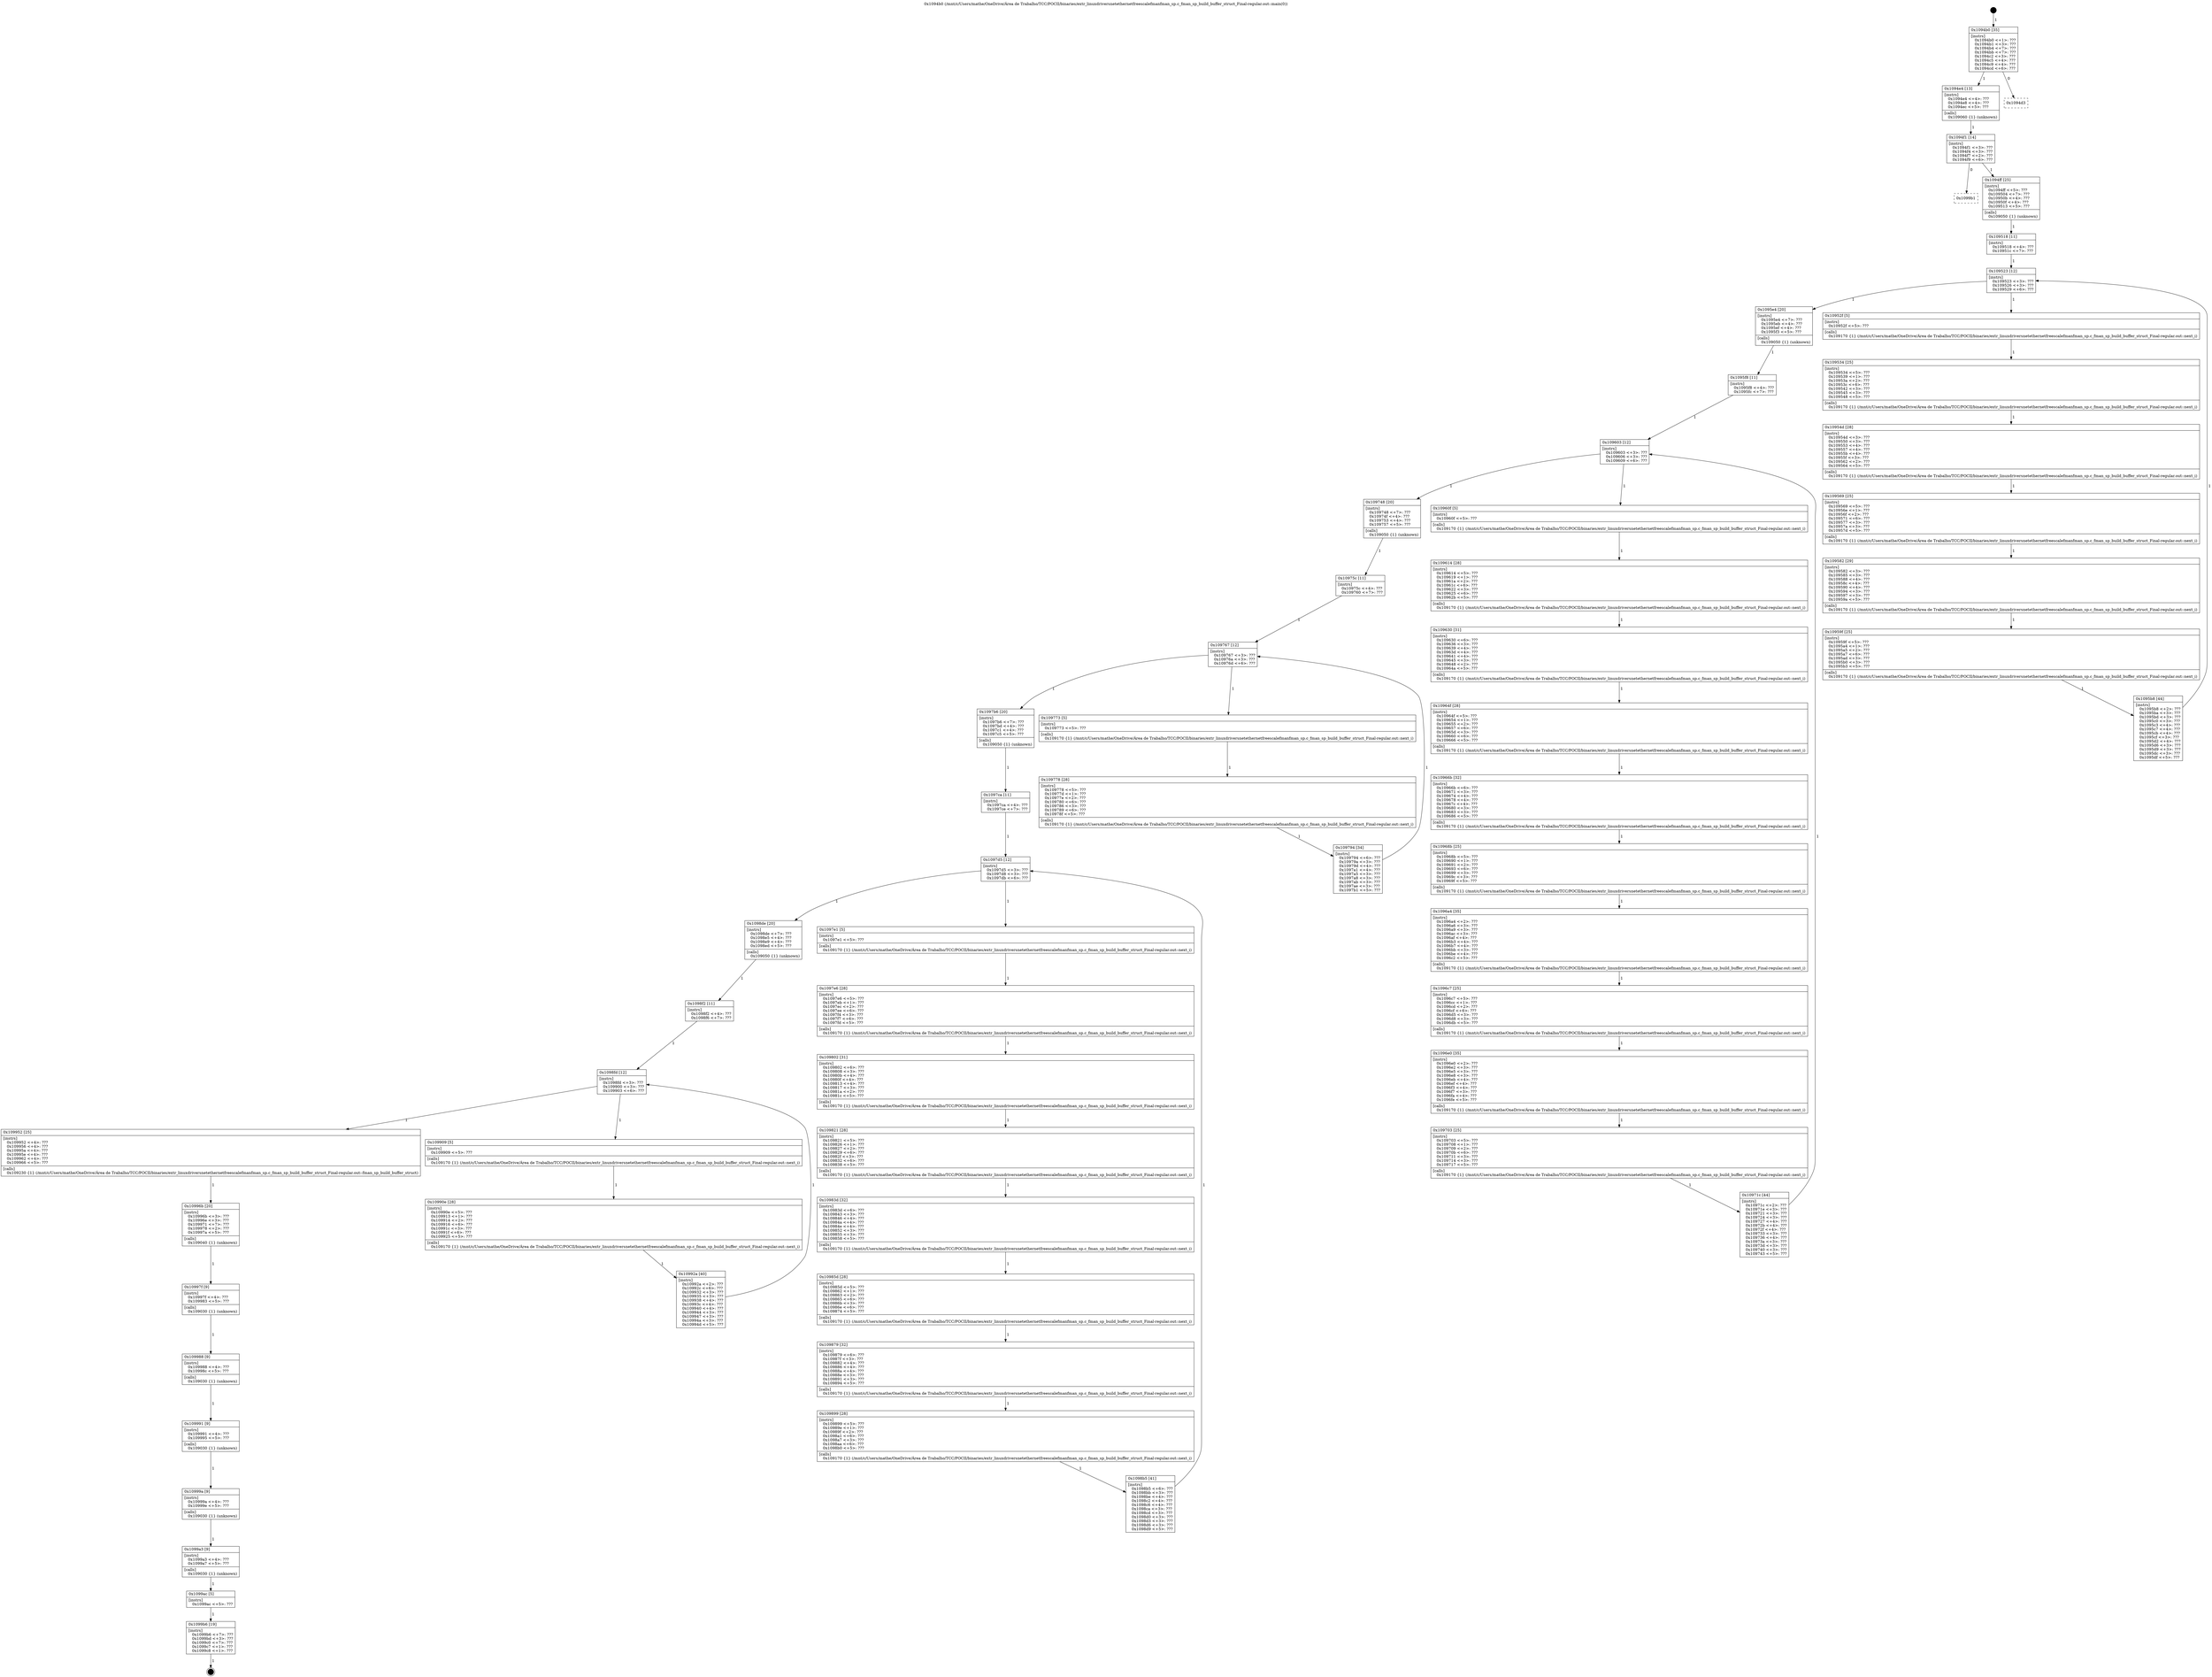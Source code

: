 digraph "0x1094b0" {
  label = "0x1094b0 (/mnt/c/Users/mathe/OneDrive/Área de Trabalho/TCC/POCII/binaries/extr_linuxdriversnetethernetfreescalefmanfman_sp.c_fman_sp_build_buffer_struct_Final-regular.out::main(0))"
  labelloc = "t"
  node[shape=record]

  Entry [label="",width=0.3,height=0.3,shape=circle,fillcolor=black,style=filled]
  "0x1094b0" [label="{
     0x1094b0 [35]\l
     | [instrs]\l
     &nbsp;&nbsp;0x1094b0 \<+1\>: ???\l
     &nbsp;&nbsp;0x1094b1 \<+3\>: ???\l
     &nbsp;&nbsp;0x1094b4 \<+7\>: ???\l
     &nbsp;&nbsp;0x1094bb \<+7\>: ???\l
     &nbsp;&nbsp;0x1094c2 \<+3\>: ???\l
     &nbsp;&nbsp;0x1094c5 \<+4\>: ???\l
     &nbsp;&nbsp;0x1094c9 \<+4\>: ???\l
     &nbsp;&nbsp;0x1094cd \<+6\>: ???\l
  }"]
  "0x1094e4" [label="{
     0x1094e4 [13]\l
     | [instrs]\l
     &nbsp;&nbsp;0x1094e4 \<+4\>: ???\l
     &nbsp;&nbsp;0x1094e8 \<+4\>: ???\l
     &nbsp;&nbsp;0x1094ec \<+5\>: ???\l
     | [calls]\l
     &nbsp;&nbsp;0x109060 \{1\} (unknown)\l
  }"]
  "0x1094d3" [label="{
     0x1094d3\l
  }", style=dashed]
  "0x1094f1" [label="{
     0x1094f1 [14]\l
     | [instrs]\l
     &nbsp;&nbsp;0x1094f1 \<+3\>: ???\l
     &nbsp;&nbsp;0x1094f4 \<+3\>: ???\l
     &nbsp;&nbsp;0x1094f7 \<+2\>: ???\l
     &nbsp;&nbsp;0x1094f9 \<+6\>: ???\l
  }"]
  "0x1099b1" [label="{
     0x1099b1\l
  }", style=dashed]
  "0x1094ff" [label="{
     0x1094ff [25]\l
     | [instrs]\l
     &nbsp;&nbsp;0x1094ff \<+5\>: ???\l
     &nbsp;&nbsp;0x109504 \<+7\>: ???\l
     &nbsp;&nbsp;0x10950b \<+4\>: ???\l
     &nbsp;&nbsp;0x10950f \<+4\>: ???\l
     &nbsp;&nbsp;0x109513 \<+5\>: ???\l
     | [calls]\l
     &nbsp;&nbsp;0x109050 \{1\} (unknown)\l
  }"]
  Exit [label="",width=0.3,height=0.3,shape=circle,fillcolor=black,style=filled,peripheries=2]
  "0x109523" [label="{
     0x109523 [12]\l
     | [instrs]\l
     &nbsp;&nbsp;0x109523 \<+3\>: ???\l
     &nbsp;&nbsp;0x109526 \<+3\>: ???\l
     &nbsp;&nbsp;0x109529 \<+6\>: ???\l
  }"]
  "0x1095e4" [label="{
     0x1095e4 [20]\l
     | [instrs]\l
     &nbsp;&nbsp;0x1095e4 \<+7\>: ???\l
     &nbsp;&nbsp;0x1095eb \<+4\>: ???\l
     &nbsp;&nbsp;0x1095ef \<+4\>: ???\l
     &nbsp;&nbsp;0x1095f3 \<+5\>: ???\l
     | [calls]\l
     &nbsp;&nbsp;0x109050 \{1\} (unknown)\l
  }"]
  "0x10952f" [label="{
     0x10952f [5]\l
     | [instrs]\l
     &nbsp;&nbsp;0x10952f \<+5\>: ???\l
     | [calls]\l
     &nbsp;&nbsp;0x109170 \{1\} (/mnt/c/Users/mathe/OneDrive/Área de Trabalho/TCC/POCII/binaries/extr_linuxdriversnetethernetfreescalefmanfman_sp.c_fman_sp_build_buffer_struct_Final-regular.out::next_i)\l
  }"]
  "0x109534" [label="{
     0x109534 [25]\l
     | [instrs]\l
     &nbsp;&nbsp;0x109534 \<+5\>: ???\l
     &nbsp;&nbsp;0x109539 \<+1\>: ???\l
     &nbsp;&nbsp;0x10953a \<+2\>: ???\l
     &nbsp;&nbsp;0x10953c \<+6\>: ???\l
     &nbsp;&nbsp;0x109542 \<+3\>: ???\l
     &nbsp;&nbsp;0x109545 \<+3\>: ???\l
     &nbsp;&nbsp;0x109548 \<+5\>: ???\l
     | [calls]\l
     &nbsp;&nbsp;0x109170 \{1\} (/mnt/c/Users/mathe/OneDrive/Área de Trabalho/TCC/POCII/binaries/extr_linuxdriversnetethernetfreescalefmanfman_sp.c_fman_sp_build_buffer_struct_Final-regular.out::next_i)\l
  }"]
  "0x10954d" [label="{
     0x10954d [28]\l
     | [instrs]\l
     &nbsp;&nbsp;0x10954d \<+3\>: ???\l
     &nbsp;&nbsp;0x109550 \<+3\>: ???\l
     &nbsp;&nbsp;0x109553 \<+4\>: ???\l
     &nbsp;&nbsp;0x109557 \<+4\>: ???\l
     &nbsp;&nbsp;0x10955b \<+4\>: ???\l
     &nbsp;&nbsp;0x10955f \<+3\>: ???\l
     &nbsp;&nbsp;0x109562 \<+2\>: ???\l
     &nbsp;&nbsp;0x109564 \<+5\>: ???\l
     | [calls]\l
     &nbsp;&nbsp;0x109170 \{1\} (/mnt/c/Users/mathe/OneDrive/Área de Trabalho/TCC/POCII/binaries/extr_linuxdriversnetethernetfreescalefmanfman_sp.c_fman_sp_build_buffer_struct_Final-regular.out::next_i)\l
  }"]
  "0x109569" [label="{
     0x109569 [25]\l
     | [instrs]\l
     &nbsp;&nbsp;0x109569 \<+5\>: ???\l
     &nbsp;&nbsp;0x10956e \<+1\>: ???\l
     &nbsp;&nbsp;0x10956f \<+2\>: ???\l
     &nbsp;&nbsp;0x109571 \<+6\>: ???\l
     &nbsp;&nbsp;0x109577 \<+3\>: ???\l
     &nbsp;&nbsp;0x10957a \<+3\>: ???\l
     &nbsp;&nbsp;0x10957d \<+5\>: ???\l
     | [calls]\l
     &nbsp;&nbsp;0x109170 \{1\} (/mnt/c/Users/mathe/OneDrive/Área de Trabalho/TCC/POCII/binaries/extr_linuxdriversnetethernetfreescalefmanfman_sp.c_fman_sp_build_buffer_struct_Final-regular.out::next_i)\l
  }"]
  "0x109582" [label="{
     0x109582 [29]\l
     | [instrs]\l
     &nbsp;&nbsp;0x109582 \<+3\>: ???\l
     &nbsp;&nbsp;0x109585 \<+3\>: ???\l
     &nbsp;&nbsp;0x109588 \<+4\>: ???\l
     &nbsp;&nbsp;0x10958c \<+4\>: ???\l
     &nbsp;&nbsp;0x109590 \<+4\>: ???\l
     &nbsp;&nbsp;0x109594 \<+3\>: ???\l
     &nbsp;&nbsp;0x109597 \<+3\>: ???\l
     &nbsp;&nbsp;0x10959a \<+5\>: ???\l
     | [calls]\l
     &nbsp;&nbsp;0x109170 \{1\} (/mnt/c/Users/mathe/OneDrive/Área de Trabalho/TCC/POCII/binaries/extr_linuxdriversnetethernetfreescalefmanfman_sp.c_fman_sp_build_buffer_struct_Final-regular.out::next_i)\l
  }"]
  "0x10959f" [label="{
     0x10959f [25]\l
     | [instrs]\l
     &nbsp;&nbsp;0x10959f \<+5\>: ???\l
     &nbsp;&nbsp;0x1095a4 \<+1\>: ???\l
     &nbsp;&nbsp;0x1095a5 \<+2\>: ???\l
     &nbsp;&nbsp;0x1095a7 \<+6\>: ???\l
     &nbsp;&nbsp;0x1095ad \<+3\>: ???\l
     &nbsp;&nbsp;0x1095b0 \<+3\>: ???\l
     &nbsp;&nbsp;0x1095b3 \<+5\>: ???\l
     | [calls]\l
     &nbsp;&nbsp;0x109170 \{1\} (/mnt/c/Users/mathe/OneDrive/Área de Trabalho/TCC/POCII/binaries/extr_linuxdriversnetethernetfreescalefmanfman_sp.c_fman_sp_build_buffer_struct_Final-regular.out::next_i)\l
  }"]
  "0x1095b8" [label="{
     0x1095b8 [44]\l
     | [instrs]\l
     &nbsp;&nbsp;0x1095b8 \<+2\>: ???\l
     &nbsp;&nbsp;0x1095ba \<+3\>: ???\l
     &nbsp;&nbsp;0x1095bd \<+3\>: ???\l
     &nbsp;&nbsp;0x1095c0 \<+3\>: ???\l
     &nbsp;&nbsp;0x1095c3 \<+4\>: ???\l
     &nbsp;&nbsp;0x1095c7 \<+4\>: ???\l
     &nbsp;&nbsp;0x1095cb \<+4\>: ???\l
     &nbsp;&nbsp;0x1095cf \<+3\>: ???\l
     &nbsp;&nbsp;0x1095d2 \<+4\>: ???\l
     &nbsp;&nbsp;0x1095d6 \<+3\>: ???\l
     &nbsp;&nbsp;0x1095d9 \<+3\>: ???\l
     &nbsp;&nbsp;0x1095dc \<+3\>: ???\l
     &nbsp;&nbsp;0x1095df \<+5\>: ???\l
  }"]
  "0x109518" [label="{
     0x109518 [11]\l
     | [instrs]\l
     &nbsp;&nbsp;0x109518 \<+4\>: ???\l
     &nbsp;&nbsp;0x10951c \<+7\>: ???\l
  }"]
  "0x109603" [label="{
     0x109603 [12]\l
     | [instrs]\l
     &nbsp;&nbsp;0x109603 \<+3\>: ???\l
     &nbsp;&nbsp;0x109606 \<+3\>: ???\l
     &nbsp;&nbsp;0x109609 \<+6\>: ???\l
  }"]
  "0x109748" [label="{
     0x109748 [20]\l
     | [instrs]\l
     &nbsp;&nbsp;0x109748 \<+7\>: ???\l
     &nbsp;&nbsp;0x10974f \<+4\>: ???\l
     &nbsp;&nbsp;0x109753 \<+4\>: ???\l
     &nbsp;&nbsp;0x109757 \<+5\>: ???\l
     | [calls]\l
     &nbsp;&nbsp;0x109050 \{1\} (unknown)\l
  }"]
  "0x10960f" [label="{
     0x10960f [5]\l
     | [instrs]\l
     &nbsp;&nbsp;0x10960f \<+5\>: ???\l
     | [calls]\l
     &nbsp;&nbsp;0x109170 \{1\} (/mnt/c/Users/mathe/OneDrive/Área de Trabalho/TCC/POCII/binaries/extr_linuxdriversnetethernetfreescalefmanfman_sp.c_fman_sp_build_buffer_struct_Final-regular.out::next_i)\l
  }"]
  "0x109614" [label="{
     0x109614 [28]\l
     | [instrs]\l
     &nbsp;&nbsp;0x109614 \<+5\>: ???\l
     &nbsp;&nbsp;0x109619 \<+1\>: ???\l
     &nbsp;&nbsp;0x10961a \<+2\>: ???\l
     &nbsp;&nbsp;0x10961c \<+6\>: ???\l
     &nbsp;&nbsp;0x109622 \<+3\>: ???\l
     &nbsp;&nbsp;0x109625 \<+6\>: ???\l
     &nbsp;&nbsp;0x10962b \<+5\>: ???\l
     | [calls]\l
     &nbsp;&nbsp;0x109170 \{1\} (/mnt/c/Users/mathe/OneDrive/Área de Trabalho/TCC/POCII/binaries/extr_linuxdriversnetethernetfreescalefmanfman_sp.c_fman_sp_build_buffer_struct_Final-regular.out::next_i)\l
  }"]
  "0x109630" [label="{
     0x109630 [31]\l
     | [instrs]\l
     &nbsp;&nbsp;0x109630 \<+6\>: ???\l
     &nbsp;&nbsp;0x109636 \<+3\>: ???\l
     &nbsp;&nbsp;0x109639 \<+4\>: ???\l
     &nbsp;&nbsp;0x10963d \<+4\>: ???\l
     &nbsp;&nbsp;0x109641 \<+4\>: ???\l
     &nbsp;&nbsp;0x109645 \<+3\>: ???\l
     &nbsp;&nbsp;0x109648 \<+2\>: ???\l
     &nbsp;&nbsp;0x10964a \<+5\>: ???\l
     | [calls]\l
     &nbsp;&nbsp;0x109170 \{1\} (/mnt/c/Users/mathe/OneDrive/Área de Trabalho/TCC/POCII/binaries/extr_linuxdriversnetethernetfreescalefmanfman_sp.c_fman_sp_build_buffer_struct_Final-regular.out::next_i)\l
  }"]
  "0x10964f" [label="{
     0x10964f [28]\l
     | [instrs]\l
     &nbsp;&nbsp;0x10964f \<+5\>: ???\l
     &nbsp;&nbsp;0x109654 \<+1\>: ???\l
     &nbsp;&nbsp;0x109655 \<+2\>: ???\l
     &nbsp;&nbsp;0x109657 \<+6\>: ???\l
     &nbsp;&nbsp;0x10965d \<+3\>: ???\l
     &nbsp;&nbsp;0x109660 \<+6\>: ???\l
     &nbsp;&nbsp;0x109666 \<+5\>: ???\l
     | [calls]\l
     &nbsp;&nbsp;0x109170 \{1\} (/mnt/c/Users/mathe/OneDrive/Área de Trabalho/TCC/POCII/binaries/extr_linuxdriversnetethernetfreescalefmanfman_sp.c_fman_sp_build_buffer_struct_Final-regular.out::next_i)\l
  }"]
  "0x10966b" [label="{
     0x10966b [32]\l
     | [instrs]\l
     &nbsp;&nbsp;0x10966b \<+6\>: ???\l
     &nbsp;&nbsp;0x109671 \<+3\>: ???\l
     &nbsp;&nbsp;0x109674 \<+4\>: ???\l
     &nbsp;&nbsp;0x109678 \<+4\>: ???\l
     &nbsp;&nbsp;0x10967c \<+4\>: ???\l
     &nbsp;&nbsp;0x109680 \<+3\>: ???\l
     &nbsp;&nbsp;0x109683 \<+3\>: ???\l
     &nbsp;&nbsp;0x109686 \<+5\>: ???\l
     | [calls]\l
     &nbsp;&nbsp;0x109170 \{1\} (/mnt/c/Users/mathe/OneDrive/Área de Trabalho/TCC/POCII/binaries/extr_linuxdriversnetethernetfreescalefmanfman_sp.c_fman_sp_build_buffer_struct_Final-regular.out::next_i)\l
  }"]
  "0x10968b" [label="{
     0x10968b [25]\l
     | [instrs]\l
     &nbsp;&nbsp;0x10968b \<+5\>: ???\l
     &nbsp;&nbsp;0x109690 \<+1\>: ???\l
     &nbsp;&nbsp;0x109691 \<+2\>: ???\l
     &nbsp;&nbsp;0x109693 \<+6\>: ???\l
     &nbsp;&nbsp;0x109699 \<+3\>: ???\l
     &nbsp;&nbsp;0x10969c \<+3\>: ???\l
     &nbsp;&nbsp;0x10969f \<+5\>: ???\l
     | [calls]\l
     &nbsp;&nbsp;0x109170 \{1\} (/mnt/c/Users/mathe/OneDrive/Área de Trabalho/TCC/POCII/binaries/extr_linuxdriversnetethernetfreescalefmanfman_sp.c_fman_sp_build_buffer_struct_Final-regular.out::next_i)\l
  }"]
  "0x1096a4" [label="{
     0x1096a4 [35]\l
     | [instrs]\l
     &nbsp;&nbsp;0x1096a4 \<+2\>: ???\l
     &nbsp;&nbsp;0x1096a6 \<+3\>: ???\l
     &nbsp;&nbsp;0x1096a9 \<+3\>: ???\l
     &nbsp;&nbsp;0x1096ac \<+3\>: ???\l
     &nbsp;&nbsp;0x1096af \<+4\>: ???\l
     &nbsp;&nbsp;0x1096b3 \<+4\>: ???\l
     &nbsp;&nbsp;0x1096b7 \<+4\>: ???\l
     &nbsp;&nbsp;0x1096bb \<+3\>: ???\l
     &nbsp;&nbsp;0x1096be \<+4\>: ???\l
     &nbsp;&nbsp;0x1096c2 \<+5\>: ???\l
     | [calls]\l
     &nbsp;&nbsp;0x109170 \{1\} (/mnt/c/Users/mathe/OneDrive/Área de Trabalho/TCC/POCII/binaries/extr_linuxdriversnetethernetfreescalefmanfman_sp.c_fman_sp_build_buffer_struct_Final-regular.out::next_i)\l
  }"]
  "0x1096c7" [label="{
     0x1096c7 [25]\l
     | [instrs]\l
     &nbsp;&nbsp;0x1096c7 \<+5\>: ???\l
     &nbsp;&nbsp;0x1096cc \<+1\>: ???\l
     &nbsp;&nbsp;0x1096cd \<+2\>: ???\l
     &nbsp;&nbsp;0x1096cf \<+6\>: ???\l
     &nbsp;&nbsp;0x1096d5 \<+3\>: ???\l
     &nbsp;&nbsp;0x1096d8 \<+3\>: ???\l
     &nbsp;&nbsp;0x1096db \<+5\>: ???\l
     | [calls]\l
     &nbsp;&nbsp;0x109170 \{1\} (/mnt/c/Users/mathe/OneDrive/Área de Trabalho/TCC/POCII/binaries/extr_linuxdriversnetethernetfreescalefmanfman_sp.c_fman_sp_build_buffer_struct_Final-regular.out::next_i)\l
  }"]
  "0x1096e0" [label="{
     0x1096e0 [35]\l
     | [instrs]\l
     &nbsp;&nbsp;0x1096e0 \<+2\>: ???\l
     &nbsp;&nbsp;0x1096e2 \<+3\>: ???\l
     &nbsp;&nbsp;0x1096e5 \<+3\>: ???\l
     &nbsp;&nbsp;0x1096e8 \<+3\>: ???\l
     &nbsp;&nbsp;0x1096eb \<+4\>: ???\l
     &nbsp;&nbsp;0x1096ef \<+4\>: ???\l
     &nbsp;&nbsp;0x1096f3 \<+4\>: ???\l
     &nbsp;&nbsp;0x1096f7 \<+3\>: ???\l
     &nbsp;&nbsp;0x1096fa \<+4\>: ???\l
     &nbsp;&nbsp;0x1096fe \<+5\>: ???\l
     | [calls]\l
     &nbsp;&nbsp;0x109170 \{1\} (/mnt/c/Users/mathe/OneDrive/Área de Trabalho/TCC/POCII/binaries/extr_linuxdriversnetethernetfreescalefmanfman_sp.c_fman_sp_build_buffer_struct_Final-regular.out::next_i)\l
  }"]
  "0x109703" [label="{
     0x109703 [25]\l
     | [instrs]\l
     &nbsp;&nbsp;0x109703 \<+5\>: ???\l
     &nbsp;&nbsp;0x109708 \<+1\>: ???\l
     &nbsp;&nbsp;0x109709 \<+2\>: ???\l
     &nbsp;&nbsp;0x10970b \<+6\>: ???\l
     &nbsp;&nbsp;0x109711 \<+3\>: ???\l
     &nbsp;&nbsp;0x109714 \<+3\>: ???\l
     &nbsp;&nbsp;0x109717 \<+5\>: ???\l
     | [calls]\l
     &nbsp;&nbsp;0x109170 \{1\} (/mnt/c/Users/mathe/OneDrive/Área de Trabalho/TCC/POCII/binaries/extr_linuxdriversnetethernetfreescalefmanfman_sp.c_fman_sp_build_buffer_struct_Final-regular.out::next_i)\l
  }"]
  "0x10971c" [label="{
     0x10971c [44]\l
     | [instrs]\l
     &nbsp;&nbsp;0x10971c \<+2\>: ???\l
     &nbsp;&nbsp;0x10971e \<+3\>: ???\l
     &nbsp;&nbsp;0x109721 \<+3\>: ???\l
     &nbsp;&nbsp;0x109724 \<+3\>: ???\l
     &nbsp;&nbsp;0x109727 \<+4\>: ???\l
     &nbsp;&nbsp;0x10972b \<+4\>: ???\l
     &nbsp;&nbsp;0x10972f \<+4\>: ???\l
     &nbsp;&nbsp;0x109733 \<+3\>: ???\l
     &nbsp;&nbsp;0x109736 \<+4\>: ???\l
     &nbsp;&nbsp;0x10973a \<+3\>: ???\l
     &nbsp;&nbsp;0x10973d \<+3\>: ???\l
     &nbsp;&nbsp;0x109740 \<+3\>: ???\l
     &nbsp;&nbsp;0x109743 \<+5\>: ???\l
  }"]
  "0x1095f8" [label="{
     0x1095f8 [11]\l
     | [instrs]\l
     &nbsp;&nbsp;0x1095f8 \<+4\>: ???\l
     &nbsp;&nbsp;0x1095fc \<+7\>: ???\l
  }"]
  "0x109767" [label="{
     0x109767 [12]\l
     | [instrs]\l
     &nbsp;&nbsp;0x109767 \<+3\>: ???\l
     &nbsp;&nbsp;0x10976a \<+3\>: ???\l
     &nbsp;&nbsp;0x10976d \<+6\>: ???\l
  }"]
  "0x1097b6" [label="{
     0x1097b6 [20]\l
     | [instrs]\l
     &nbsp;&nbsp;0x1097b6 \<+7\>: ???\l
     &nbsp;&nbsp;0x1097bd \<+4\>: ???\l
     &nbsp;&nbsp;0x1097c1 \<+4\>: ???\l
     &nbsp;&nbsp;0x1097c5 \<+5\>: ???\l
     | [calls]\l
     &nbsp;&nbsp;0x109050 \{1\} (unknown)\l
  }"]
  "0x109773" [label="{
     0x109773 [5]\l
     | [instrs]\l
     &nbsp;&nbsp;0x109773 \<+5\>: ???\l
     | [calls]\l
     &nbsp;&nbsp;0x109170 \{1\} (/mnt/c/Users/mathe/OneDrive/Área de Trabalho/TCC/POCII/binaries/extr_linuxdriversnetethernetfreescalefmanfman_sp.c_fman_sp_build_buffer_struct_Final-regular.out::next_i)\l
  }"]
  "0x109778" [label="{
     0x109778 [28]\l
     | [instrs]\l
     &nbsp;&nbsp;0x109778 \<+5\>: ???\l
     &nbsp;&nbsp;0x10977d \<+1\>: ???\l
     &nbsp;&nbsp;0x10977e \<+2\>: ???\l
     &nbsp;&nbsp;0x109780 \<+6\>: ???\l
     &nbsp;&nbsp;0x109786 \<+3\>: ???\l
     &nbsp;&nbsp;0x109789 \<+6\>: ???\l
     &nbsp;&nbsp;0x10978f \<+5\>: ???\l
     | [calls]\l
     &nbsp;&nbsp;0x109170 \{1\} (/mnt/c/Users/mathe/OneDrive/Área de Trabalho/TCC/POCII/binaries/extr_linuxdriversnetethernetfreescalefmanfman_sp.c_fman_sp_build_buffer_struct_Final-regular.out::next_i)\l
  }"]
  "0x109794" [label="{
     0x109794 [34]\l
     | [instrs]\l
     &nbsp;&nbsp;0x109794 \<+6\>: ???\l
     &nbsp;&nbsp;0x10979a \<+3\>: ???\l
     &nbsp;&nbsp;0x10979d \<+4\>: ???\l
     &nbsp;&nbsp;0x1097a1 \<+4\>: ???\l
     &nbsp;&nbsp;0x1097a5 \<+3\>: ???\l
     &nbsp;&nbsp;0x1097a8 \<+3\>: ???\l
     &nbsp;&nbsp;0x1097ab \<+3\>: ???\l
     &nbsp;&nbsp;0x1097ae \<+3\>: ???\l
     &nbsp;&nbsp;0x1097b1 \<+5\>: ???\l
  }"]
  "0x10975c" [label="{
     0x10975c [11]\l
     | [instrs]\l
     &nbsp;&nbsp;0x10975c \<+4\>: ???\l
     &nbsp;&nbsp;0x109760 \<+7\>: ???\l
  }"]
  "0x1097d5" [label="{
     0x1097d5 [12]\l
     | [instrs]\l
     &nbsp;&nbsp;0x1097d5 \<+3\>: ???\l
     &nbsp;&nbsp;0x1097d8 \<+3\>: ???\l
     &nbsp;&nbsp;0x1097db \<+6\>: ???\l
  }"]
  "0x1098de" [label="{
     0x1098de [20]\l
     | [instrs]\l
     &nbsp;&nbsp;0x1098de \<+7\>: ???\l
     &nbsp;&nbsp;0x1098e5 \<+4\>: ???\l
     &nbsp;&nbsp;0x1098e9 \<+4\>: ???\l
     &nbsp;&nbsp;0x1098ed \<+5\>: ???\l
     | [calls]\l
     &nbsp;&nbsp;0x109050 \{1\} (unknown)\l
  }"]
  "0x1097e1" [label="{
     0x1097e1 [5]\l
     | [instrs]\l
     &nbsp;&nbsp;0x1097e1 \<+5\>: ???\l
     | [calls]\l
     &nbsp;&nbsp;0x109170 \{1\} (/mnt/c/Users/mathe/OneDrive/Área de Trabalho/TCC/POCII/binaries/extr_linuxdriversnetethernetfreescalefmanfman_sp.c_fman_sp_build_buffer_struct_Final-regular.out::next_i)\l
  }"]
  "0x1097e6" [label="{
     0x1097e6 [28]\l
     | [instrs]\l
     &nbsp;&nbsp;0x1097e6 \<+5\>: ???\l
     &nbsp;&nbsp;0x1097eb \<+1\>: ???\l
     &nbsp;&nbsp;0x1097ec \<+2\>: ???\l
     &nbsp;&nbsp;0x1097ee \<+6\>: ???\l
     &nbsp;&nbsp;0x1097f4 \<+3\>: ???\l
     &nbsp;&nbsp;0x1097f7 \<+6\>: ???\l
     &nbsp;&nbsp;0x1097fd \<+5\>: ???\l
     | [calls]\l
     &nbsp;&nbsp;0x109170 \{1\} (/mnt/c/Users/mathe/OneDrive/Área de Trabalho/TCC/POCII/binaries/extr_linuxdriversnetethernetfreescalefmanfman_sp.c_fman_sp_build_buffer_struct_Final-regular.out::next_i)\l
  }"]
  "0x109802" [label="{
     0x109802 [31]\l
     | [instrs]\l
     &nbsp;&nbsp;0x109802 \<+6\>: ???\l
     &nbsp;&nbsp;0x109808 \<+3\>: ???\l
     &nbsp;&nbsp;0x10980b \<+4\>: ???\l
     &nbsp;&nbsp;0x10980f \<+4\>: ???\l
     &nbsp;&nbsp;0x109813 \<+4\>: ???\l
     &nbsp;&nbsp;0x109817 \<+3\>: ???\l
     &nbsp;&nbsp;0x10981a \<+2\>: ???\l
     &nbsp;&nbsp;0x10981c \<+5\>: ???\l
     | [calls]\l
     &nbsp;&nbsp;0x109170 \{1\} (/mnt/c/Users/mathe/OneDrive/Área de Trabalho/TCC/POCII/binaries/extr_linuxdriversnetethernetfreescalefmanfman_sp.c_fman_sp_build_buffer_struct_Final-regular.out::next_i)\l
  }"]
  "0x109821" [label="{
     0x109821 [28]\l
     | [instrs]\l
     &nbsp;&nbsp;0x109821 \<+5\>: ???\l
     &nbsp;&nbsp;0x109826 \<+1\>: ???\l
     &nbsp;&nbsp;0x109827 \<+2\>: ???\l
     &nbsp;&nbsp;0x109829 \<+6\>: ???\l
     &nbsp;&nbsp;0x10982f \<+3\>: ???\l
     &nbsp;&nbsp;0x109832 \<+6\>: ???\l
     &nbsp;&nbsp;0x109838 \<+5\>: ???\l
     | [calls]\l
     &nbsp;&nbsp;0x109170 \{1\} (/mnt/c/Users/mathe/OneDrive/Área de Trabalho/TCC/POCII/binaries/extr_linuxdriversnetethernetfreescalefmanfman_sp.c_fman_sp_build_buffer_struct_Final-regular.out::next_i)\l
  }"]
  "0x10983d" [label="{
     0x10983d [32]\l
     | [instrs]\l
     &nbsp;&nbsp;0x10983d \<+6\>: ???\l
     &nbsp;&nbsp;0x109843 \<+3\>: ???\l
     &nbsp;&nbsp;0x109846 \<+4\>: ???\l
     &nbsp;&nbsp;0x10984a \<+4\>: ???\l
     &nbsp;&nbsp;0x10984e \<+4\>: ???\l
     &nbsp;&nbsp;0x109852 \<+3\>: ???\l
     &nbsp;&nbsp;0x109855 \<+3\>: ???\l
     &nbsp;&nbsp;0x109858 \<+5\>: ???\l
     | [calls]\l
     &nbsp;&nbsp;0x109170 \{1\} (/mnt/c/Users/mathe/OneDrive/Área de Trabalho/TCC/POCII/binaries/extr_linuxdriversnetethernetfreescalefmanfman_sp.c_fman_sp_build_buffer_struct_Final-regular.out::next_i)\l
  }"]
  "0x10985d" [label="{
     0x10985d [28]\l
     | [instrs]\l
     &nbsp;&nbsp;0x10985d \<+5\>: ???\l
     &nbsp;&nbsp;0x109862 \<+1\>: ???\l
     &nbsp;&nbsp;0x109863 \<+2\>: ???\l
     &nbsp;&nbsp;0x109865 \<+6\>: ???\l
     &nbsp;&nbsp;0x10986b \<+3\>: ???\l
     &nbsp;&nbsp;0x10986e \<+6\>: ???\l
     &nbsp;&nbsp;0x109874 \<+5\>: ???\l
     | [calls]\l
     &nbsp;&nbsp;0x109170 \{1\} (/mnt/c/Users/mathe/OneDrive/Área de Trabalho/TCC/POCII/binaries/extr_linuxdriversnetethernetfreescalefmanfman_sp.c_fman_sp_build_buffer_struct_Final-regular.out::next_i)\l
  }"]
  "0x109879" [label="{
     0x109879 [32]\l
     | [instrs]\l
     &nbsp;&nbsp;0x109879 \<+6\>: ???\l
     &nbsp;&nbsp;0x10987f \<+3\>: ???\l
     &nbsp;&nbsp;0x109882 \<+4\>: ???\l
     &nbsp;&nbsp;0x109886 \<+4\>: ???\l
     &nbsp;&nbsp;0x10988a \<+4\>: ???\l
     &nbsp;&nbsp;0x10988e \<+3\>: ???\l
     &nbsp;&nbsp;0x109891 \<+3\>: ???\l
     &nbsp;&nbsp;0x109894 \<+5\>: ???\l
     | [calls]\l
     &nbsp;&nbsp;0x109170 \{1\} (/mnt/c/Users/mathe/OneDrive/Área de Trabalho/TCC/POCII/binaries/extr_linuxdriversnetethernetfreescalefmanfman_sp.c_fman_sp_build_buffer_struct_Final-regular.out::next_i)\l
  }"]
  "0x109899" [label="{
     0x109899 [28]\l
     | [instrs]\l
     &nbsp;&nbsp;0x109899 \<+5\>: ???\l
     &nbsp;&nbsp;0x10989e \<+1\>: ???\l
     &nbsp;&nbsp;0x10989f \<+2\>: ???\l
     &nbsp;&nbsp;0x1098a1 \<+6\>: ???\l
     &nbsp;&nbsp;0x1098a7 \<+3\>: ???\l
     &nbsp;&nbsp;0x1098aa \<+6\>: ???\l
     &nbsp;&nbsp;0x1098b0 \<+5\>: ???\l
     | [calls]\l
     &nbsp;&nbsp;0x109170 \{1\} (/mnt/c/Users/mathe/OneDrive/Área de Trabalho/TCC/POCII/binaries/extr_linuxdriversnetethernetfreescalefmanfman_sp.c_fman_sp_build_buffer_struct_Final-regular.out::next_i)\l
  }"]
  "0x1098b5" [label="{
     0x1098b5 [41]\l
     | [instrs]\l
     &nbsp;&nbsp;0x1098b5 \<+6\>: ???\l
     &nbsp;&nbsp;0x1098bb \<+3\>: ???\l
     &nbsp;&nbsp;0x1098be \<+4\>: ???\l
     &nbsp;&nbsp;0x1098c2 \<+4\>: ???\l
     &nbsp;&nbsp;0x1098c6 \<+4\>: ???\l
     &nbsp;&nbsp;0x1098ca \<+3\>: ???\l
     &nbsp;&nbsp;0x1098cd \<+3\>: ???\l
     &nbsp;&nbsp;0x1098d0 \<+3\>: ???\l
     &nbsp;&nbsp;0x1098d3 \<+3\>: ???\l
     &nbsp;&nbsp;0x1098d6 \<+3\>: ???\l
     &nbsp;&nbsp;0x1098d9 \<+5\>: ???\l
  }"]
  "0x1097ca" [label="{
     0x1097ca [11]\l
     | [instrs]\l
     &nbsp;&nbsp;0x1097ca \<+4\>: ???\l
     &nbsp;&nbsp;0x1097ce \<+7\>: ???\l
  }"]
  "0x1098fd" [label="{
     0x1098fd [12]\l
     | [instrs]\l
     &nbsp;&nbsp;0x1098fd \<+3\>: ???\l
     &nbsp;&nbsp;0x109900 \<+3\>: ???\l
     &nbsp;&nbsp;0x109903 \<+6\>: ???\l
  }"]
  "0x109952" [label="{
     0x109952 [25]\l
     | [instrs]\l
     &nbsp;&nbsp;0x109952 \<+4\>: ???\l
     &nbsp;&nbsp;0x109956 \<+4\>: ???\l
     &nbsp;&nbsp;0x10995a \<+4\>: ???\l
     &nbsp;&nbsp;0x10995e \<+4\>: ???\l
     &nbsp;&nbsp;0x109962 \<+4\>: ???\l
     &nbsp;&nbsp;0x109966 \<+5\>: ???\l
     | [calls]\l
     &nbsp;&nbsp;0x109230 \{1\} (/mnt/c/Users/mathe/OneDrive/Área de Trabalho/TCC/POCII/binaries/extr_linuxdriversnetethernetfreescalefmanfman_sp.c_fman_sp_build_buffer_struct_Final-regular.out::fman_sp_build_buffer_struct)\l
  }"]
  "0x109909" [label="{
     0x109909 [5]\l
     | [instrs]\l
     &nbsp;&nbsp;0x109909 \<+5\>: ???\l
     | [calls]\l
     &nbsp;&nbsp;0x109170 \{1\} (/mnt/c/Users/mathe/OneDrive/Área de Trabalho/TCC/POCII/binaries/extr_linuxdriversnetethernetfreescalefmanfman_sp.c_fman_sp_build_buffer_struct_Final-regular.out::next_i)\l
  }"]
  "0x10990e" [label="{
     0x10990e [28]\l
     | [instrs]\l
     &nbsp;&nbsp;0x10990e \<+5\>: ???\l
     &nbsp;&nbsp;0x109913 \<+1\>: ???\l
     &nbsp;&nbsp;0x109914 \<+2\>: ???\l
     &nbsp;&nbsp;0x109916 \<+6\>: ???\l
     &nbsp;&nbsp;0x10991c \<+3\>: ???\l
     &nbsp;&nbsp;0x10991f \<+6\>: ???\l
     &nbsp;&nbsp;0x109925 \<+5\>: ???\l
     | [calls]\l
     &nbsp;&nbsp;0x109170 \{1\} (/mnt/c/Users/mathe/OneDrive/Área de Trabalho/TCC/POCII/binaries/extr_linuxdriversnetethernetfreescalefmanfman_sp.c_fman_sp_build_buffer_struct_Final-regular.out::next_i)\l
  }"]
  "0x10992a" [label="{
     0x10992a [40]\l
     | [instrs]\l
     &nbsp;&nbsp;0x10992a \<+2\>: ???\l
     &nbsp;&nbsp;0x10992c \<+6\>: ???\l
     &nbsp;&nbsp;0x109932 \<+3\>: ???\l
     &nbsp;&nbsp;0x109935 \<+3\>: ???\l
     &nbsp;&nbsp;0x109938 \<+4\>: ???\l
     &nbsp;&nbsp;0x10993c \<+4\>: ???\l
     &nbsp;&nbsp;0x109940 \<+4\>: ???\l
     &nbsp;&nbsp;0x109944 \<+3\>: ???\l
     &nbsp;&nbsp;0x109947 \<+3\>: ???\l
     &nbsp;&nbsp;0x10994a \<+3\>: ???\l
     &nbsp;&nbsp;0x10994d \<+5\>: ???\l
  }"]
  "0x1098f2" [label="{
     0x1098f2 [11]\l
     | [instrs]\l
     &nbsp;&nbsp;0x1098f2 \<+4\>: ???\l
     &nbsp;&nbsp;0x1098f6 \<+7\>: ???\l
  }"]
  "0x10996b" [label="{
     0x10996b [20]\l
     | [instrs]\l
     &nbsp;&nbsp;0x10996b \<+3\>: ???\l
     &nbsp;&nbsp;0x10996e \<+3\>: ???\l
     &nbsp;&nbsp;0x109971 \<+7\>: ???\l
     &nbsp;&nbsp;0x109978 \<+2\>: ???\l
     &nbsp;&nbsp;0x10997a \<+5\>: ???\l
     | [calls]\l
     &nbsp;&nbsp;0x109040 \{1\} (unknown)\l
  }"]
  "0x10997f" [label="{
     0x10997f [9]\l
     | [instrs]\l
     &nbsp;&nbsp;0x10997f \<+4\>: ???\l
     &nbsp;&nbsp;0x109983 \<+5\>: ???\l
     | [calls]\l
     &nbsp;&nbsp;0x109030 \{1\} (unknown)\l
  }"]
  "0x109988" [label="{
     0x109988 [9]\l
     | [instrs]\l
     &nbsp;&nbsp;0x109988 \<+4\>: ???\l
     &nbsp;&nbsp;0x10998c \<+5\>: ???\l
     | [calls]\l
     &nbsp;&nbsp;0x109030 \{1\} (unknown)\l
  }"]
  "0x109991" [label="{
     0x109991 [9]\l
     | [instrs]\l
     &nbsp;&nbsp;0x109991 \<+4\>: ???\l
     &nbsp;&nbsp;0x109995 \<+5\>: ???\l
     | [calls]\l
     &nbsp;&nbsp;0x109030 \{1\} (unknown)\l
  }"]
  "0x10999a" [label="{
     0x10999a [9]\l
     | [instrs]\l
     &nbsp;&nbsp;0x10999a \<+4\>: ???\l
     &nbsp;&nbsp;0x10999e \<+5\>: ???\l
     | [calls]\l
     &nbsp;&nbsp;0x109030 \{1\} (unknown)\l
  }"]
  "0x1099a3" [label="{
     0x1099a3 [9]\l
     | [instrs]\l
     &nbsp;&nbsp;0x1099a3 \<+4\>: ???\l
     &nbsp;&nbsp;0x1099a7 \<+5\>: ???\l
     | [calls]\l
     &nbsp;&nbsp;0x109030 \{1\} (unknown)\l
  }"]
  "0x1099ac" [label="{
     0x1099ac [5]\l
     | [instrs]\l
     &nbsp;&nbsp;0x1099ac \<+5\>: ???\l
  }"]
  "0x1099b6" [label="{
     0x1099b6 [19]\l
     | [instrs]\l
     &nbsp;&nbsp;0x1099b6 \<+7\>: ???\l
     &nbsp;&nbsp;0x1099bd \<+3\>: ???\l
     &nbsp;&nbsp;0x1099c0 \<+7\>: ???\l
     &nbsp;&nbsp;0x1099c7 \<+1\>: ???\l
     &nbsp;&nbsp;0x1099c8 \<+1\>: ???\l
  }"]
  Entry -> "0x1094b0" [label=" 1"]
  "0x1094b0" -> "0x1094e4" [label=" 1"]
  "0x1094b0" -> "0x1094d3" [label=" 0"]
  "0x1094e4" -> "0x1094f1" [label=" 1"]
  "0x1094f1" -> "0x1099b1" [label=" 0"]
  "0x1094f1" -> "0x1094ff" [label=" 1"]
  "0x1099b6" -> Exit [label=" 1"]
  "0x1094ff" -> "0x109518" [label=" 1"]
  "0x109523" -> "0x1095e4" [label=" 1"]
  "0x109523" -> "0x10952f" [label=" 1"]
  "0x10952f" -> "0x109534" [label=" 1"]
  "0x109534" -> "0x10954d" [label=" 1"]
  "0x10954d" -> "0x109569" [label=" 1"]
  "0x109569" -> "0x109582" [label=" 1"]
  "0x109582" -> "0x10959f" [label=" 1"]
  "0x10959f" -> "0x1095b8" [label=" 1"]
  "0x109518" -> "0x109523" [label=" 1"]
  "0x1095b8" -> "0x109523" [label=" 1"]
  "0x1095e4" -> "0x1095f8" [label=" 1"]
  "0x109603" -> "0x109748" [label=" 1"]
  "0x109603" -> "0x10960f" [label=" 1"]
  "0x10960f" -> "0x109614" [label=" 1"]
  "0x109614" -> "0x109630" [label=" 1"]
  "0x109630" -> "0x10964f" [label=" 1"]
  "0x10964f" -> "0x10966b" [label=" 1"]
  "0x10966b" -> "0x10968b" [label=" 1"]
  "0x10968b" -> "0x1096a4" [label=" 1"]
  "0x1096a4" -> "0x1096c7" [label=" 1"]
  "0x1096c7" -> "0x1096e0" [label=" 1"]
  "0x1096e0" -> "0x109703" [label=" 1"]
  "0x109703" -> "0x10971c" [label=" 1"]
  "0x1095f8" -> "0x109603" [label=" 1"]
  "0x10971c" -> "0x109603" [label=" 1"]
  "0x109748" -> "0x10975c" [label=" 1"]
  "0x109767" -> "0x1097b6" [label=" 1"]
  "0x109767" -> "0x109773" [label=" 1"]
  "0x109773" -> "0x109778" [label=" 1"]
  "0x109778" -> "0x109794" [label=" 1"]
  "0x10975c" -> "0x109767" [label=" 1"]
  "0x109794" -> "0x109767" [label=" 1"]
  "0x1097b6" -> "0x1097ca" [label=" 1"]
  "0x1097d5" -> "0x1098de" [label=" 1"]
  "0x1097d5" -> "0x1097e1" [label=" 1"]
  "0x1097e1" -> "0x1097e6" [label=" 1"]
  "0x1097e6" -> "0x109802" [label=" 1"]
  "0x109802" -> "0x109821" [label=" 1"]
  "0x109821" -> "0x10983d" [label=" 1"]
  "0x10983d" -> "0x10985d" [label=" 1"]
  "0x10985d" -> "0x109879" [label=" 1"]
  "0x109879" -> "0x109899" [label=" 1"]
  "0x109899" -> "0x1098b5" [label=" 1"]
  "0x1097ca" -> "0x1097d5" [label=" 1"]
  "0x1098b5" -> "0x1097d5" [label=" 1"]
  "0x1098de" -> "0x1098f2" [label=" 1"]
  "0x1098fd" -> "0x109952" [label=" 1"]
  "0x1098fd" -> "0x109909" [label=" 1"]
  "0x109909" -> "0x10990e" [label=" 1"]
  "0x10990e" -> "0x10992a" [label=" 1"]
  "0x1098f2" -> "0x1098fd" [label=" 1"]
  "0x10992a" -> "0x1098fd" [label=" 1"]
  "0x109952" -> "0x10996b" [label=" 1"]
  "0x10996b" -> "0x10997f" [label=" 1"]
  "0x10997f" -> "0x109988" [label=" 1"]
  "0x109988" -> "0x109991" [label=" 1"]
  "0x109991" -> "0x10999a" [label=" 1"]
  "0x10999a" -> "0x1099a3" [label=" 1"]
  "0x1099a3" -> "0x1099ac" [label=" 1"]
  "0x1099ac" -> "0x1099b6" [label=" 1"]
}
